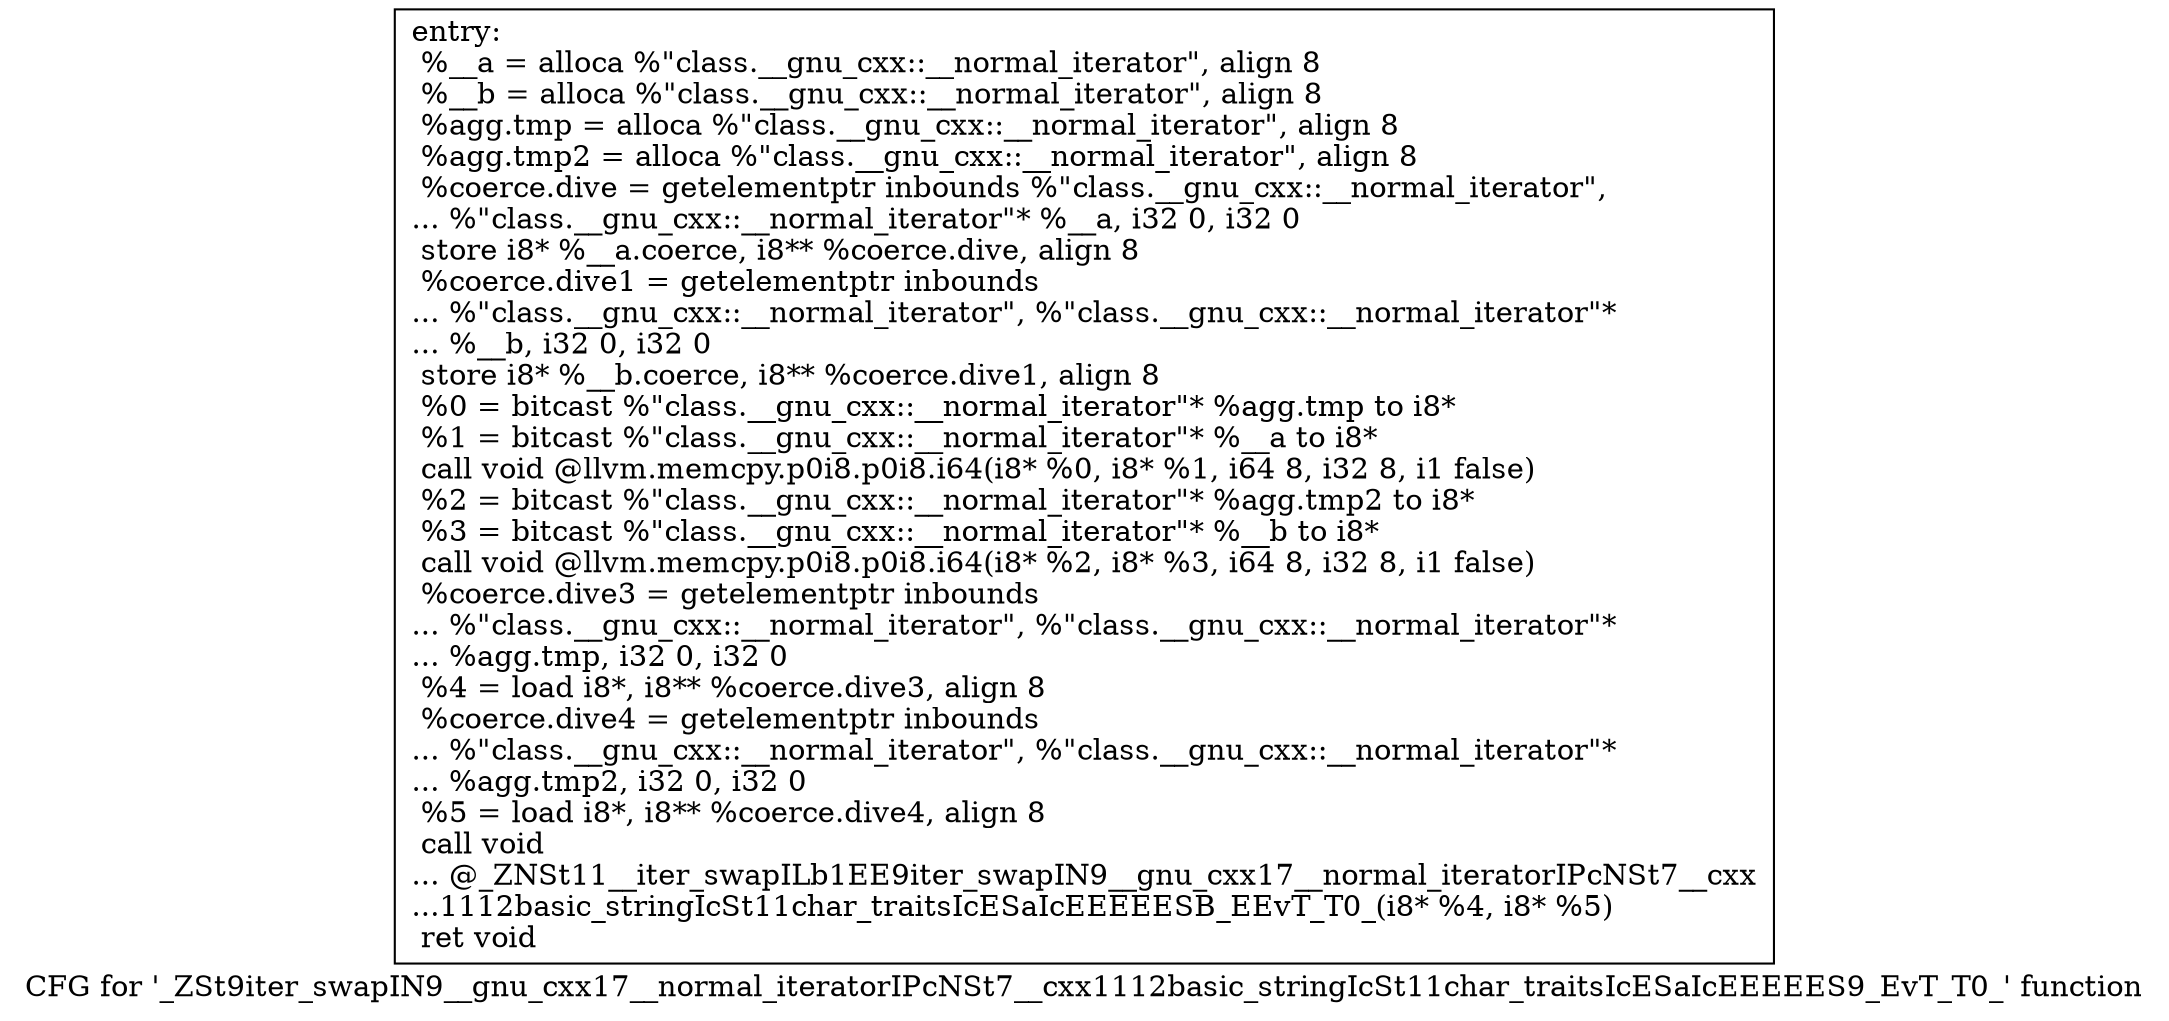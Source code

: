 digraph "CFG for '_ZSt9iter_swapIN9__gnu_cxx17__normal_iteratorIPcNSt7__cxx1112basic_stringIcSt11char_traitsIcESaIcEEEEES9_EvT_T0_' function" {
	label="CFG for '_ZSt9iter_swapIN9__gnu_cxx17__normal_iteratorIPcNSt7__cxx1112basic_stringIcSt11char_traitsIcESaIcEEEEES9_EvT_T0_' function";

	Node0x6bd10b0 [shape=record,label="{entry:\l  %__a = alloca %\"class.__gnu_cxx::__normal_iterator\", align 8\l  %__b = alloca %\"class.__gnu_cxx::__normal_iterator\", align 8\l  %agg.tmp = alloca %\"class.__gnu_cxx::__normal_iterator\", align 8\l  %agg.tmp2 = alloca %\"class.__gnu_cxx::__normal_iterator\", align 8\l  %coerce.dive = getelementptr inbounds %\"class.__gnu_cxx::__normal_iterator\",\l... %\"class.__gnu_cxx::__normal_iterator\"* %__a, i32 0, i32 0\l  store i8* %__a.coerce, i8** %coerce.dive, align 8\l  %coerce.dive1 = getelementptr inbounds\l... %\"class.__gnu_cxx::__normal_iterator\", %\"class.__gnu_cxx::__normal_iterator\"*\l... %__b, i32 0, i32 0\l  store i8* %__b.coerce, i8** %coerce.dive1, align 8\l  %0 = bitcast %\"class.__gnu_cxx::__normal_iterator\"* %agg.tmp to i8*\l  %1 = bitcast %\"class.__gnu_cxx::__normal_iterator\"* %__a to i8*\l  call void @llvm.memcpy.p0i8.p0i8.i64(i8* %0, i8* %1, i64 8, i32 8, i1 false)\l  %2 = bitcast %\"class.__gnu_cxx::__normal_iterator\"* %agg.tmp2 to i8*\l  %3 = bitcast %\"class.__gnu_cxx::__normal_iterator\"* %__b to i8*\l  call void @llvm.memcpy.p0i8.p0i8.i64(i8* %2, i8* %3, i64 8, i32 8, i1 false)\l  %coerce.dive3 = getelementptr inbounds\l... %\"class.__gnu_cxx::__normal_iterator\", %\"class.__gnu_cxx::__normal_iterator\"*\l... %agg.tmp, i32 0, i32 0\l  %4 = load i8*, i8** %coerce.dive3, align 8\l  %coerce.dive4 = getelementptr inbounds\l... %\"class.__gnu_cxx::__normal_iterator\", %\"class.__gnu_cxx::__normal_iterator\"*\l... %agg.tmp2, i32 0, i32 0\l  %5 = load i8*, i8** %coerce.dive4, align 8\l  call void\l... @_ZNSt11__iter_swapILb1EE9iter_swapIN9__gnu_cxx17__normal_iteratorIPcNSt7__cxx\l...1112basic_stringIcSt11char_traitsIcESaIcEEEEESB_EEvT_T0_(i8* %4, i8* %5)\l  ret void\l}"];
}
